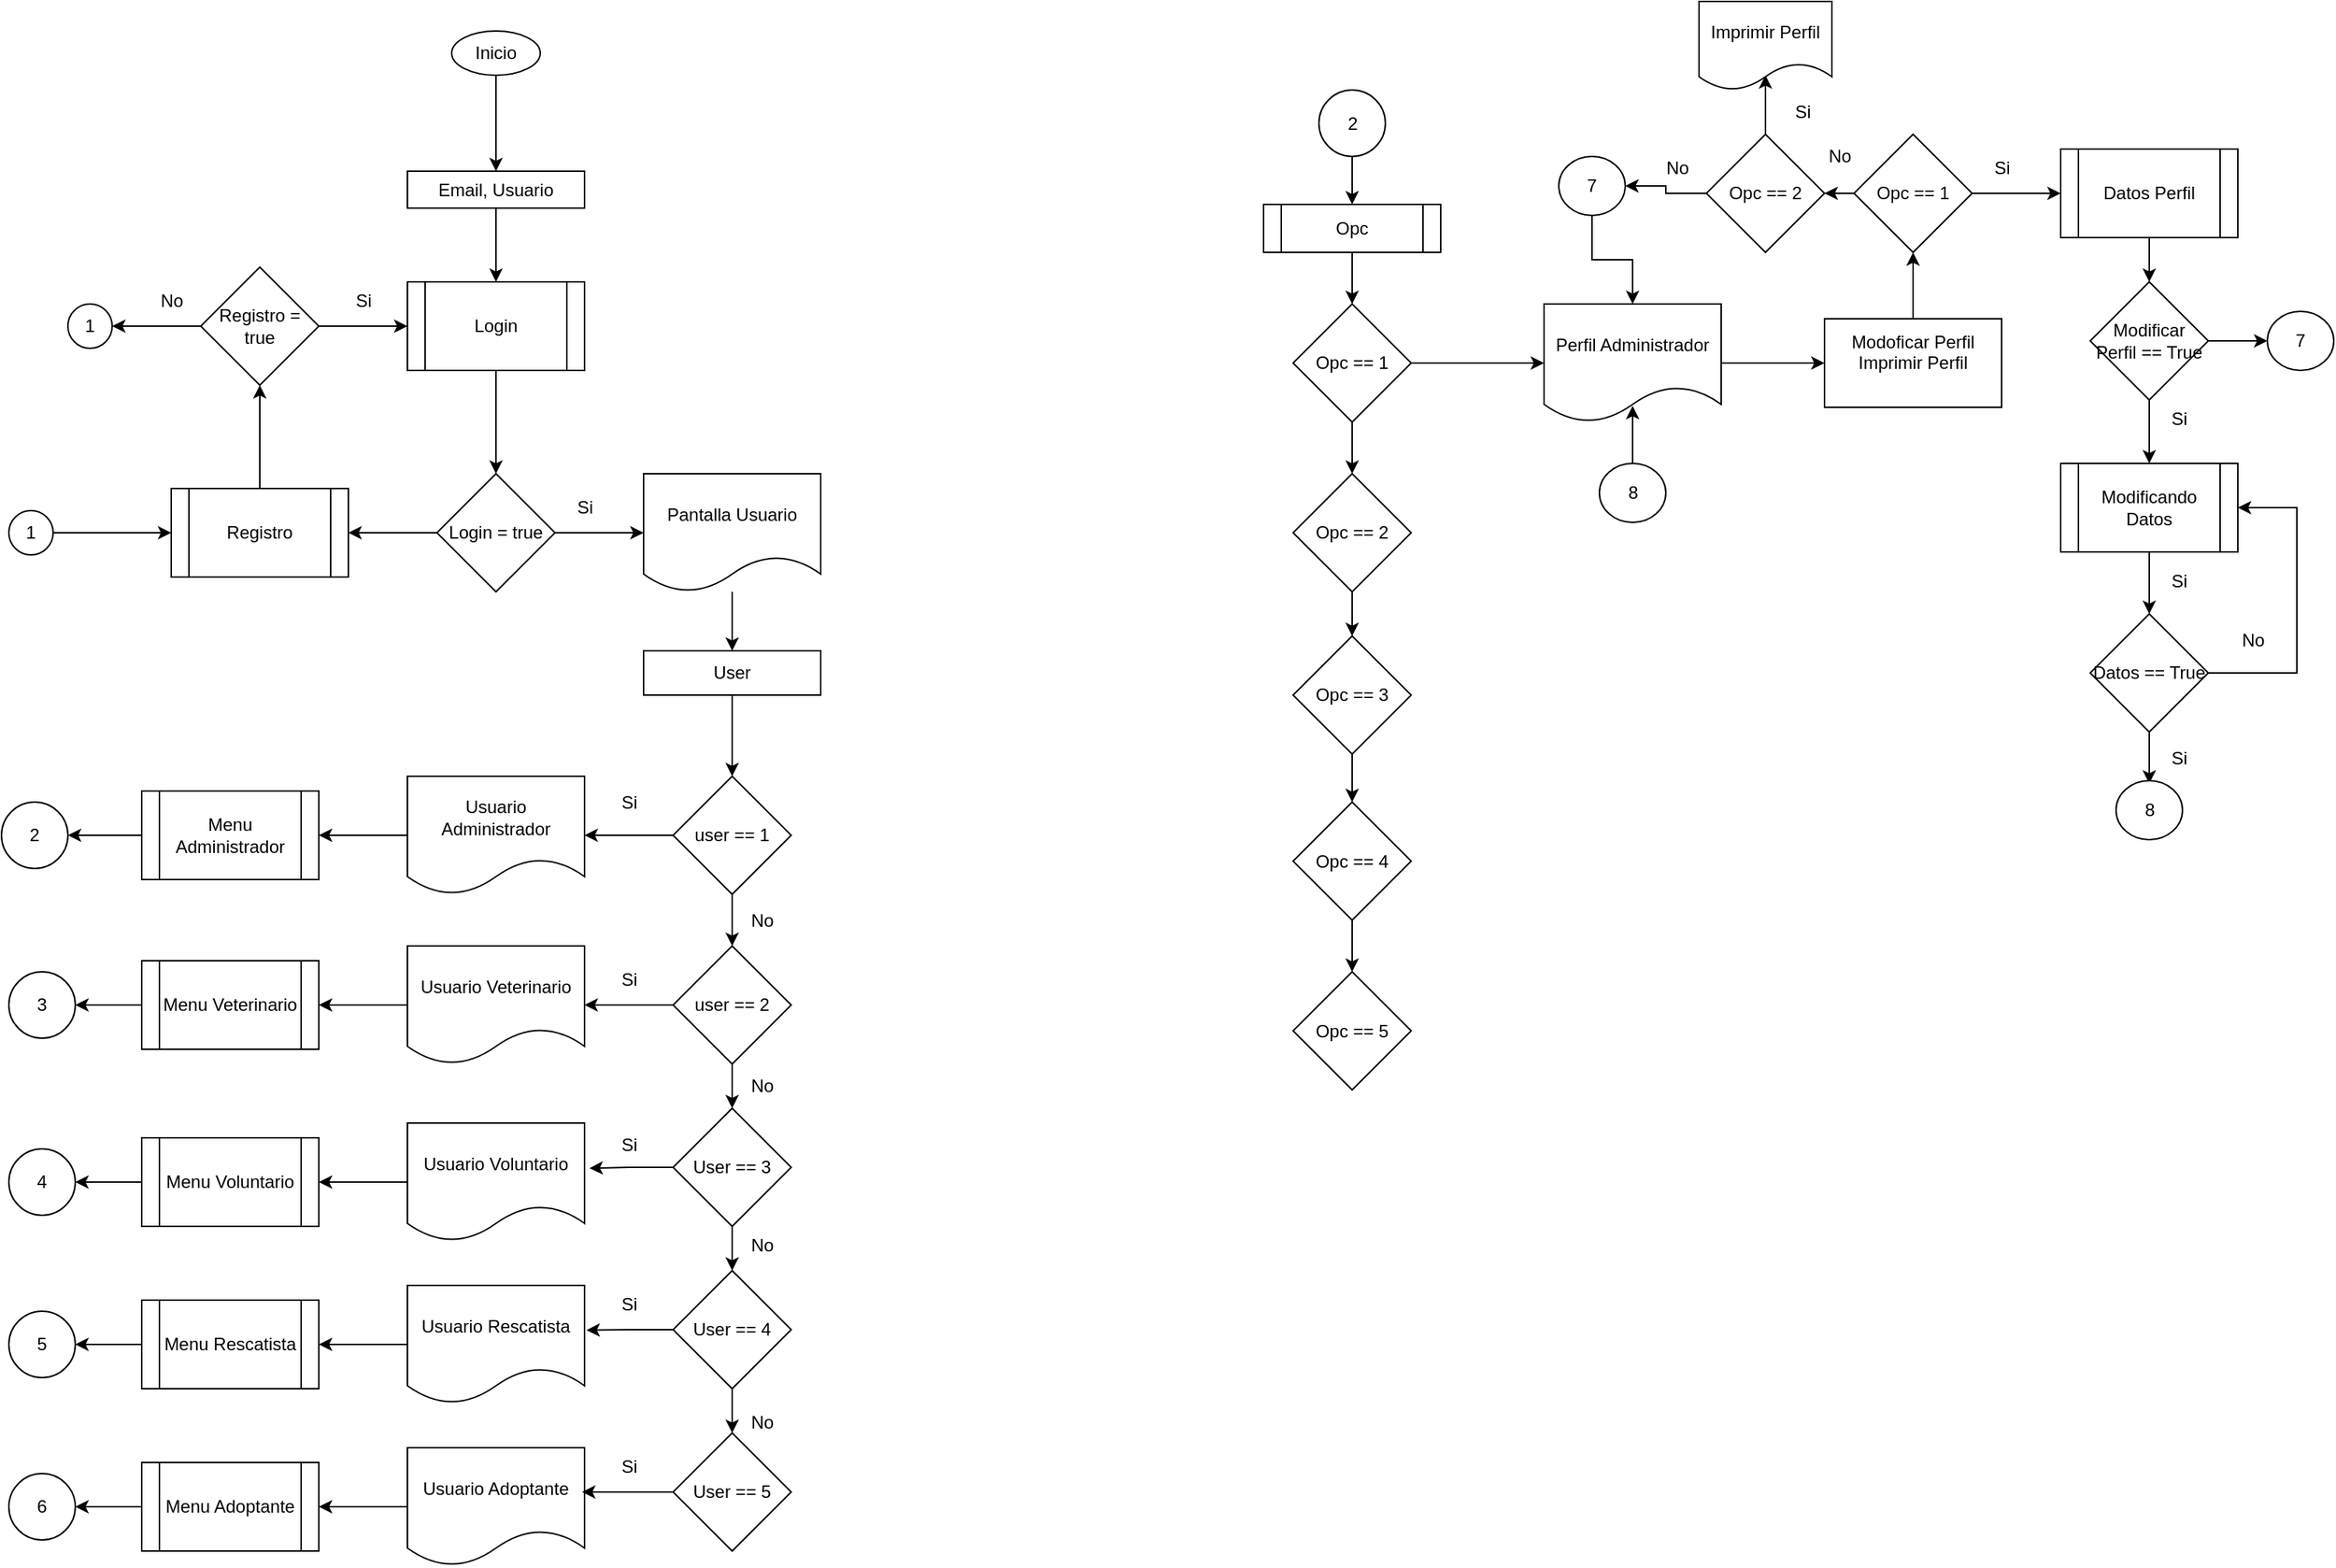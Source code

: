 <mxfile version="24.8.6" pages="2">
  <diagram id="2nBGQawmMXjJ6F1fiuIw" name="Diagrama_Flujo_AdminPets_General">
    <mxGraphModel dx="794" dy="432" grid="1" gridSize="10" guides="1" tooltips="1" connect="1" arrows="1" fold="1" page="1" pageScale="1" pageWidth="827" pageHeight="1169" math="0" shadow="0">
      <root>
        <mxCell id="0" />
        <mxCell id="1" parent="0" />
        <mxCell id="T67XzUMtasSWOSdstBTj-4" value="" style="edgeStyle=orthogonalEdgeStyle;rounded=0;orthogonalLoop=1;jettySize=auto;html=1;" edge="1" parent="1" source="T67XzUMtasSWOSdstBTj-1" target="T67XzUMtasSWOSdstBTj-3">
          <mxGeometry relative="1" as="geometry" />
        </mxCell>
        <mxCell id="T67XzUMtasSWOSdstBTj-1" value="Inicio" style="ellipse;whiteSpace=wrap;html=1;" vertex="1" parent="1">
          <mxGeometry x="370" y="40" width="60" height="30" as="geometry" />
        </mxCell>
        <mxCell id="T67XzUMtasSWOSdstBTj-8" value="" style="edgeStyle=orthogonalEdgeStyle;rounded=0;orthogonalLoop=1;jettySize=auto;html=1;" edge="1" parent="1" source="T67XzUMtasSWOSdstBTj-3" target="T67XzUMtasSWOSdstBTj-7">
          <mxGeometry relative="1" as="geometry" />
        </mxCell>
        <mxCell id="T67XzUMtasSWOSdstBTj-3" value="Email, Usuario" style="whiteSpace=wrap;html=1;" vertex="1" parent="1">
          <mxGeometry x="340" y="135" width="120" height="25" as="geometry" />
        </mxCell>
        <mxCell id="T67XzUMtasSWOSdstBTj-10" value="" style="edgeStyle=orthogonalEdgeStyle;rounded=0;orthogonalLoop=1;jettySize=auto;html=1;" edge="1" parent="1" source="T67XzUMtasSWOSdstBTj-7" target="T67XzUMtasSWOSdstBTj-9">
          <mxGeometry relative="1" as="geometry" />
        </mxCell>
        <mxCell id="T67XzUMtasSWOSdstBTj-7" value="Login" style="shape=process;whiteSpace=wrap;html=1;backgroundOutline=1;" vertex="1" parent="1">
          <mxGeometry x="340" y="210" width="120" height="60" as="geometry" />
        </mxCell>
        <mxCell id="T67XzUMtasSWOSdstBTj-12" value="" style="edgeStyle=orthogonalEdgeStyle;rounded=0;orthogonalLoop=1;jettySize=auto;html=1;" edge="1" parent="1" source="T67XzUMtasSWOSdstBTj-9" target="T67XzUMtasSWOSdstBTj-11">
          <mxGeometry relative="1" as="geometry" />
        </mxCell>
        <mxCell id="T67XzUMtasSWOSdstBTj-16" value="" style="edgeStyle=orthogonalEdgeStyle;rounded=0;orthogonalLoop=1;jettySize=auto;html=1;" edge="1" parent="1" source="T67XzUMtasSWOSdstBTj-9" target="T67XzUMtasSWOSdstBTj-15">
          <mxGeometry relative="1" as="geometry" />
        </mxCell>
        <mxCell id="T67XzUMtasSWOSdstBTj-9" value="Login = true" style="rhombus;whiteSpace=wrap;html=1;" vertex="1" parent="1">
          <mxGeometry x="360" y="340" width="80" height="80" as="geometry" />
        </mxCell>
        <mxCell id="T67XzUMtasSWOSdstBTj-26" value="" style="edgeStyle=orthogonalEdgeStyle;rounded=0;orthogonalLoop=1;jettySize=auto;html=1;" edge="1" parent="1" source="T67XzUMtasSWOSdstBTj-11" target="T67XzUMtasSWOSdstBTj-25">
          <mxGeometry relative="1" as="geometry" />
        </mxCell>
        <mxCell id="T67XzUMtasSWOSdstBTj-11" value="Pantalla Usuario" style="shape=document;whiteSpace=wrap;html=1;boundedLbl=1;" vertex="1" parent="1">
          <mxGeometry x="500" y="340" width="120" height="80" as="geometry" />
        </mxCell>
        <mxCell id="T67XzUMtasSWOSdstBTj-13" value="Si" style="text;html=1;align=center;verticalAlign=middle;resizable=0;points=[];autosize=1;strokeColor=none;fillColor=none;" vertex="1" parent="1">
          <mxGeometry x="445" y="348" width="30" height="30" as="geometry" />
        </mxCell>
        <mxCell id="T67XzUMtasSWOSdstBTj-18" value="" style="edgeStyle=orthogonalEdgeStyle;rounded=0;orthogonalLoop=1;jettySize=auto;html=1;" edge="1" parent="1" source="T67XzUMtasSWOSdstBTj-15" target="T67XzUMtasSWOSdstBTj-17">
          <mxGeometry relative="1" as="geometry" />
        </mxCell>
        <mxCell id="T67XzUMtasSWOSdstBTj-15" value="Registro" style="shape=process;whiteSpace=wrap;html=1;backgroundOutline=1;" vertex="1" parent="1">
          <mxGeometry x="180" y="350" width="120" height="60" as="geometry" />
        </mxCell>
        <mxCell id="T67XzUMtasSWOSdstBTj-19" style="edgeStyle=orthogonalEdgeStyle;rounded=0;orthogonalLoop=1;jettySize=auto;html=1;entryX=0;entryY=0.5;entryDx=0;entryDy=0;" edge="1" parent="1" source="T67XzUMtasSWOSdstBTj-17" target="T67XzUMtasSWOSdstBTj-7">
          <mxGeometry relative="1" as="geometry" />
        </mxCell>
        <mxCell id="T67XzUMtasSWOSdstBTj-21" style="edgeStyle=orthogonalEdgeStyle;rounded=0;orthogonalLoop=1;jettySize=auto;html=1;" edge="1" parent="1" source="T67XzUMtasSWOSdstBTj-17">
          <mxGeometry relative="1" as="geometry">
            <mxPoint x="140" y="240" as="targetPoint" />
          </mxGeometry>
        </mxCell>
        <mxCell id="T67XzUMtasSWOSdstBTj-17" value="Registro = true" style="rhombus;whiteSpace=wrap;html=1;" vertex="1" parent="1">
          <mxGeometry x="200" y="200" width="80" height="80" as="geometry" />
        </mxCell>
        <mxCell id="T67XzUMtasSWOSdstBTj-20" value="Si" style="text;html=1;align=center;verticalAlign=middle;resizable=0;points=[];autosize=1;strokeColor=none;fillColor=none;" vertex="1" parent="1">
          <mxGeometry x="295" y="208" width="30" height="30" as="geometry" />
        </mxCell>
        <mxCell id="T67XzUMtasSWOSdstBTj-22" value="1" style="ellipse;whiteSpace=wrap;html=1;aspect=fixed;" vertex="1" parent="1">
          <mxGeometry x="110" y="225" width="30" height="30" as="geometry" />
        </mxCell>
        <mxCell id="T67XzUMtasSWOSdstBTj-24" style="edgeStyle=orthogonalEdgeStyle;rounded=0;orthogonalLoop=1;jettySize=auto;html=1;entryX=0;entryY=0.5;entryDx=0;entryDy=0;" edge="1" parent="1" source="T67XzUMtasSWOSdstBTj-23" target="T67XzUMtasSWOSdstBTj-15">
          <mxGeometry relative="1" as="geometry" />
        </mxCell>
        <mxCell id="T67XzUMtasSWOSdstBTj-23" value="1" style="ellipse;whiteSpace=wrap;html=1;aspect=fixed;" vertex="1" parent="1">
          <mxGeometry x="70" y="365" width="30" height="30" as="geometry" />
        </mxCell>
        <mxCell id="T67XzUMtasSWOSdstBTj-28" value="" style="edgeStyle=orthogonalEdgeStyle;rounded=0;orthogonalLoop=1;jettySize=auto;html=1;" edge="1" parent="1" source="T67XzUMtasSWOSdstBTj-25" target="T67XzUMtasSWOSdstBTj-27">
          <mxGeometry relative="1" as="geometry" />
        </mxCell>
        <mxCell id="T67XzUMtasSWOSdstBTj-25" value="User" style="whiteSpace=wrap;html=1;" vertex="1" parent="1">
          <mxGeometry x="500" y="460" width="120" height="30" as="geometry" />
        </mxCell>
        <mxCell id="T67XzUMtasSWOSdstBTj-30" value="" style="edgeStyle=orthogonalEdgeStyle;rounded=0;orthogonalLoop=1;jettySize=auto;html=1;" edge="1" parent="1" source="T67XzUMtasSWOSdstBTj-27" target="T67XzUMtasSWOSdstBTj-29">
          <mxGeometry relative="1" as="geometry" />
        </mxCell>
        <mxCell id="-AzcmyxC4q3Ii_VXM3K7-7" style="edgeStyle=orthogonalEdgeStyle;rounded=0;orthogonalLoop=1;jettySize=auto;html=1;entryX=1;entryY=0.5;entryDx=0;entryDy=0;" edge="1" parent="1" source="T67XzUMtasSWOSdstBTj-27" target="-AzcmyxC4q3Ii_VXM3K7-5">
          <mxGeometry relative="1" as="geometry" />
        </mxCell>
        <mxCell id="T67XzUMtasSWOSdstBTj-27" value="user == 1" style="rhombus;whiteSpace=wrap;html=1;" vertex="1" parent="1">
          <mxGeometry x="520" y="545" width="80" height="80" as="geometry" />
        </mxCell>
        <mxCell id="T67XzUMtasSWOSdstBTj-32" value="" style="edgeStyle=orthogonalEdgeStyle;rounded=0;orthogonalLoop=1;jettySize=auto;html=1;" edge="1" parent="1" source="T67XzUMtasSWOSdstBTj-29" target="T67XzUMtasSWOSdstBTj-31">
          <mxGeometry relative="1" as="geometry" />
        </mxCell>
        <mxCell id="-2F_RLexDrQDR6lkoxeQ-2" style="edgeStyle=orthogonalEdgeStyle;rounded=0;orthogonalLoop=1;jettySize=auto;html=1;entryX=1;entryY=0.5;entryDx=0;entryDy=0;" edge="1" parent="1" source="T67XzUMtasSWOSdstBTj-29" target="-2F_RLexDrQDR6lkoxeQ-1">
          <mxGeometry relative="1" as="geometry" />
        </mxCell>
        <mxCell id="T67XzUMtasSWOSdstBTj-29" value="user == 2" style="rhombus;whiteSpace=wrap;html=1;" vertex="1" parent="1">
          <mxGeometry x="520" y="660" width="80" height="80" as="geometry" />
        </mxCell>
        <mxCell id="-AzcmyxC4q3Ii_VXM3K7-2" value="" style="edgeStyle=orthogonalEdgeStyle;rounded=0;orthogonalLoop=1;jettySize=auto;html=1;" edge="1" parent="1" source="T67XzUMtasSWOSdstBTj-31" target="-AzcmyxC4q3Ii_VXM3K7-1">
          <mxGeometry relative="1" as="geometry" />
        </mxCell>
        <mxCell id="T67XzUMtasSWOSdstBTj-31" value="User == 3" style="rhombus;whiteSpace=wrap;html=1;" vertex="1" parent="1">
          <mxGeometry x="520" y="770" width="80" height="80" as="geometry" />
        </mxCell>
        <mxCell id="-AzcmyxC4q3Ii_VXM3K7-4" value="" style="edgeStyle=orthogonalEdgeStyle;rounded=0;orthogonalLoop=1;jettySize=auto;html=1;" edge="1" parent="1" source="-AzcmyxC4q3Ii_VXM3K7-1" target="-AzcmyxC4q3Ii_VXM3K7-3">
          <mxGeometry relative="1" as="geometry" />
        </mxCell>
        <mxCell id="-AzcmyxC4q3Ii_VXM3K7-1" value="User == 4" style="rhombus;whiteSpace=wrap;html=1;" vertex="1" parent="1">
          <mxGeometry x="520" y="880" width="80" height="80" as="geometry" />
        </mxCell>
        <mxCell id="-AzcmyxC4q3Ii_VXM3K7-3" value="User == 5" style="rhombus;whiteSpace=wrap;html=1;" vertex="1" parent="1">
          <mxGeometry x="520" y="990" width="80" height="80" as="geometry" />
        </mxCell>
        <mxCell id="-2F_RLexDrQDR6lkoxeQ-19" style="edgeStyle=orthogonalEdgeStyle;rounded=0;orthogonalLoop=1;jettySize=auto;html=1;" edge="1" parent="1" source="-AzcmyxC4q3Ii_VXM3K7-5" target="-2F_RLexDrQDR6lkoxeQ-20">
          <mxGeometry relative="1" as="geometry">
            <mxPoint x="260" y="585" as="targetPoint" />
          </mxGeometry>
        </mxCell>
        <mxCell id="-AzcmyxC4q3Ii_VXM3K7-5" value="Usuario Administrador" style="shape=document;whiteSpace=wrap;html=1;boundedLbl=1;" vertex="1" parent="1">
          <mxGeometry x="340" y="545" width="120" height="80" as="geometry" />
        </mxCell>
        <mxCell id="-2F_RLexDrQDR6lkoxeQ-21" style="edgeStyle=orthogonalEdgeStyle;rounded=0;orthogonalLoop=1;jettySize=auto;html=1;" edge="1" parent="1" source="-2F_RLexDrQDR6lkoxeQ-1" target="-2F_RLexDrQDR6lkoxeQ-22">
          <mxGeometry relative="1" as="geometry">
            <mxPoint x="280" y="700" as="targetPoint" />
          </mxGeometry>
        </mxCell>
        <mxCell id="-2F_RLexDrQDR6lkoxeQ-1" value="Usuario Veterinario" style="shape=document;whiteSpace=wrap;html=1;boundedLbl=1;" vertex="1" parent="1">
          <mxGeometry x="340" y="660" width="120" height="80" as="geometry" />
        </mxCell>
        <mxCell id="-2F_RLexDrQDR6lkoxeQ-23" style="edgeStyle=orthogonalEdgeStyle;rounded=0;orthogonalLoop=1;jettySize=auto;html=1;" edge="1" parent="1" source="-2F_RLexDrQDR6lkoxeQ-3" target="-2F_RLexDrQDR6lkoxeQ-24">
          <mxGeometry relative="1" as="geometry">
            <mxPoint x="280" y="820" as="targetPoint" />
          </mxGeometry>
        </mxCell>
        <mxCell id="-2F_RLexDrQDR6lkoxeQ-3" value="Usuario Voluntario" style="shape=document;whiteSpace=wrap;html=1;boundedLbl=1;" vertex="1" parent="1">
          <mxGeometry x="340" y="780" width="120" height="80" as="geometry" />
        </mxCell>
        <mxCell id="-2F_RLexDrQDR6lkoxeQ-5" style="edgeStyle=orthogonalEdgeStyle;rounded=0;orthogonalLoop=1;jettySize=auto;html=1;entryX=1.028;entryY=0.383;entryDx=0;entryDy=0;entryPerimeter=0;" edge="1" parent="1" source="T67XzUMtasSWOSdstBTj-31" target="-2F_RLexDrQDR6lkoxeQ-3">
          <mxGeometry relative="1" as="geometry" />
        </mxCell>
        <mxCell id="-2F_RLexDrQDR6lkoxeQ-25" style="edgeStyle=orthogonalEdgeStyle;rounded=0;orthogonalLoop=1;jettySize=auto;html=1;" edge="1" parent="1" source="-2F_RLexDrQDR6lkoxeQ-6" target="-2F_RLexDrQDR6lkoxeQ-26">
          <mxGeometry relative="1" as="geometry">
            <mxPoint x="280" y="930" as="targetPoint" />
          </mxGeometry>
        </mxCell>
        <mxCell id="-2F_RLexDrQDR6lkoxeQ-6" value="Usuario Rescatista" style="shape=document;whiteSpace=wrap;html=1;boundedLbl=1;" vertex="1" parent="1">
          <mxGeometry x="340" y="890" width="120" height="80" as="geometry" />
        </mxCell>
        <mxCell id="-2F_RLexDrQDR6lkoxeQ-7" style="edgeStyle=orthogonalEdgeStyle;rounded=0;orthogonalLoop=1;jettySize=auto;html=1;exitX=0;exitY=0.5;exitDx=0;exitDy=0;entryX=1.011;entryY=0.379;entryDx=0;entryDy=0;entryPerimeter=0;" edge="1" parent="1" source="-AzcmyxC4q3Ii_VXM3K7-1" target="-2F_RLexDrQDR6lkoxeQ-6">
          <mxGeometry relative="1" as="geometry" />
        </mxCell>
        <mxCell id="-2F_RLexDrQDR6lkoxeQ-28" style="edgeStyle=orthogonalEdgeStyle;rounded=0;orthogonalLoop=1;jettySize=auto;html=1;" edge="1" parent="1" source="-2F_RLexDrQDR6lkoxeQ-8" target="-2F_RLexDrQDR6lkoxeQ-27">
          <mxGeometry relative="1" as="geometry" />
        </mxCell>
        <mxCell id="-2F_RLexDrQDR6lkoxeQ-8" value="Usuario Adoptante" style="shape=document;whiteSpace=wrap;html=1;boundedLbl=1;" vertex="1" parent="1">
          <mxGeometry x="340" y="1000" width="120" height="80" as="geometry" />
        </mxCell>
        <mxCell id="-2F_RLexDrQDR6lkoxeQ-9" style="edgeStyle=orthogonalEdgeStyle;rounded=0;orthogonalLoop=1;jettySize=auto;html=1;entryX=0.986;entryY=0.375;entryDx=0;entryDy=0;entryPerimeter=0;" edge="1" parent="1" source="-AzcmyxC4q3Ii_VXM3K7-3" target="-2F_RLexDrQDR6lkoxeQ-8">
          <mxGeometry relative="1" as="geometry" />
        </mxCell>
        <mxCell id="-2F_RLexDrQDR6lkoxeQ-10" value="Si" style="text;html=1;align=center;verticalAlign=middle;resizable=0;points=[];autosize=1;strokeColor=none;fillColor=none;" vertex="1" parent="1">
          <mxGeometry x="475" y="548" width="30" height="30" as="geometry" />
        </mxCell>
        <mxCell id="-2F_RLexDrQDR6lkoxeQ-11" value="Si" style="text;html=1;align=center;verticalAlign=middle;resizable=0;points=[];autosize=1;strokeColor=none;fillColor=none;" vertex="1" parent="1">
          <mxGeometry x="475" y="668" width="30" height="30" as="geometry" />
        </mxCell>
        <mxCell id="-2F_RLexDrQDR6lkoxeQ-12" value="Si" style="text;html=1;align=center;verticalAlign=middle;resizable=0;points=[];autosize=1;strokeColor=none;fillColor=none;" vertex="1" parent="1">
          <mxGeometry x="475" y="780" width="30" height="30" as="geometry" />
        </mxCell>
        <mxCell id="-2F_RLexDrQDR6lkoxeQ-13" value="Si" style="text;html=1;align=center;verticalAlign=middle;resizable=0;points=[];autosize=1;strokeColor=none;fillColor=none;" vertex="1" parent="1">
          <mxGeometry x="475" y="888" width="30" height="30" as="geometry" />
        </mxCell>
        <mxCell id="-2F_RLexDrQDR6lkoxeQ-14" value="Si" style="text;html=1;align=center;verticalAlign=middle;resizable=0;points=[];autosize=1;strokeColor=none;fillColor=none;" vertex="1" parent="1">
          <mxGeometry x="475" y="998" width="30" height="30" as="geometry" />
        </mxCell>
        <mxCell id="-2F_RLexDrQDR6lkoxeQ-15" value="No" style="text;html=1;align=center;verticalAlign=middle;resizable=0;points=[];autosize=1;strokeColor=none;fillColor=none;" vertex="1" parent="1">
          <mxGeometry x="560" y="628" width="40" height="30" as="geometry" />
        </mxCell>
        <mxCell id="-2F_RLexDrQDR6lkoxeQ-16" value="No" style="text;html=1;align=center;verticalAlign=middle;resizable=0;points=[];autosize=1;strokeColor=none;fillColor=none;" vertex="1" parent="1">
          <mxGeometry x="560" y="740" width="40" height="30" as="geometry" />
        </mxCell>
        <mxCell id="-2F_RLexDrQDR6lkoxeQ-17" value="No" style="text;html=1;align=center;verticalAlign=middle;resizable=0;points=[];autosize=1;strokeColor=none;fillColor=none;" vertex="1" parent="1">
          <mxGeometry x="560" y="848" width="40" height="30" as="geometry" />
        </mxCell>
        <mxCell id="-2F_RLexDrQDR6lkoxeQ-18" value="No" style="text;html=1;align=center;verticalAlign=middle;resizable=0;points=[];autosize=1;strokeColor=none;fillColor=none;" vertex="1" parent="1">
          <mxGeometry x="560" y="968" width="40" height="30" as="geometry" />
        </mxCell>
        <mxCell id="-2F_RLexDrQDR6lkoxeQ-30" value="" style="edgeStyle=orthogonalEdgeStyle;rounded=0;orthogonalLoop=1;jettySize=auto;html=1;" edge="1" parent="1" source="-2F_RLexDrQDR6lkoxeQ-20" target="-2F_RLexDrQDR6lkoxeQ-29">
          <mxGeometry relative="1" as="geometry" />
        </mxCell>
        <mxCell id="-2F_RLexDrQDR6lkoxeQ-20" value="Menu Administrador" style="shape=process;whiteSpace=wrap;html=1;backgroundOutline=1;" vertex="1" parent="1">
          <mxGeometry x="160" y="555" width="120" height="60" as="geometry" />
        </mxCell>
        <mxCell id="-2F_RLexDrQDR6lkoxeQ-38" style="edgeStyle=orthogonalEdgeStyle;rounded=0;orthogonalLoop=1;jettySize=auto;html=1;entryX=1;entryY=0.5;entryDx=0;entryDy=0;" edge="1" parent="1" source="-2F_RLexDrQDR6lkoxeQ-22" target="-2F_RLexDrQDR6lkoxeQ-31">
          <mxGeometry relative="1" as="geometry" />
        </mxCell>
        <mxCell id="-2F_RLexDrQDR6lkoxeQ-22" value="Menu Veterinario" style="shape=process;whiteSpace=wrap;html=1;backgroundOutline=1;" vertex="1" parent="1">
          <mxGeometry x="160" y="670" width="120" height="60" as="geometry" />
        </mxCell>
        <mxCell id="-2F_RLexDrQDR6lkoxeQ-37" style="edgeStyle=orthogonalEdgeStyle;rounded=0;orthogonalLoop=1;jettySize=auto;html=1;entryX=1;entryY=0.5;entryDx=0;entryDy=0;" edge="1" parent="1" source="-2F_RLexDrQDR6lkoxeQ-24" target="-2F_RLexDrQDR6lkoxeQ-32">
          <mxGeometry relative="1" as="geometry" />
        </mxCell>
        <mxCell id="-2F_RLexDrQDR6lkoxeQ-24" value="Menu Voluntario" style="shape=process;whiteSpace=wrap;html=1;backgroundOutline=1;" vertex="1" parent="1">
          <mxGeometry x="160" y="790" width="120" height="60" as="geometry" />
        </mxCell>
        <mxCell id="-2F_RLexDrQDR6lkoxeQ-36" style="edgeStyle=orthogonalEdgeStyle;rounded=0;orthogonalLoop=1;jettySize=auto;html=1;entryX=1;entryY=0.5;entryDx=0;entryDy=0;" edge="1" parent="1" source="-2F_RLexDrQDR6lkoxeQ-26" target="-2F_RLexDrQDR6lkoxeQ-33">
          <mxGeometry relative="1" as="geometry" />
        </mxCell>
        <mxCell id="-2F_RLexDrQDR6lkoxeQ-26" value="Menu Rescatista" style="shape=process;whiteSpace=wrap;html=1;backgroundOutline=1;" vertex="1" parent="1">
          <mxGeometry x="160" y="900" width="120" height="60" as="geometry" />
        </mxCell>
        <mxCell id="-2F_RLexDrQDR6lkoxeQ-35" style="edgeStyle=orthogonalEdgeStyle;rounded=0;orthogonalLoop=1;jettySize=auto;html=1;entryX=1;entryY=0.5;entryDx=0;entryDy=0;" edge="1" parent="1" source="-2F_RLexDrQDR6lkoxeQ-27" target="-2F_RLexDrQDR6lkoxeQ-34">
          <mxGeometry relative="1" as="geometry" />
        </mxCell>
        <mxCell id="-2F_RLexDrQDR6lkoxeQ-27" value="Menu Adoptante" style="shape=process;whiteSpace=wrap;html=1;backgroundOutline=1;" vertex="1" parent="1">
          <mxGeometry x="160" y="1010" width="120" height="60" as="geometry" />
        </mxCell>
        <mxCell id="-2F_RLexDrQDR6lkoxeQ-29" value="2" style="ellipse;whiteSpace=wrap;html=1;" vertex="1" parent="1">
          <mxGeometry x="65" y="562.5" width="45" height="45" as="geometry" />
        </mxCell>
        <mxCell id="-2F_RLexDrQDR6lkoxeQ-31" value="3" style="ellipse;whiteSpace=wrap;html=1;" vertex="1" parent="1">
          <mxGeometry x="70" y="677.5" width="45" height="45" as="geometry" />
        </mxCell>
        <mxCell id="-2F_RLexDrQDR6lkoxeQ-32" value="4" style="ellipse;whiteSpace=wrap;html=1;" vertex="1" parent="1">
          <mxGeometry x="70" y="797.5" width="45" height="45" as="geometry" />
        </mxCell>
        <mxCell id="-2F_RLexDrQDR6lkoxeQ-33" value="5" style="ellipse;whiteSpace=wrap;html=1;" vertex="1" parent="1">
          <mxGeometry x="70" y="907.5" width="45" height="45" as="geometry" />
        </mxCell>
        <mxCell id="-2F_RLexDrQDR6lkoxeQ-34" value="6" style="ellipse;whiteSpace=wrap;html=1;" vertex="1" parent="1">
          <mxGeometry x="70" y="1017.5" width="45" height="45" as="geometry" />
        </mxCell>
        <mxCell id="-2F_RLexDrQDR6lkoxeQ-39" value="No" style="text;html=1;align=center;verticalAlign=middle;resizable=0;points=[];autosize=1;strokeColor=none;fillColor=none;" vertex="1" parent="1">
          <mxGeometry x="160" y="208" width="40" height="30" as="geometry" />
        </mxCell>
        <mxCell id="-2F_RLexDrQDR6lkoxeQ-42" value="" style="edgeStyle=orthogonalEdgeStyle;rounded=0;orthogonalLoop=1;jettySize=auto;html=1;" edge="1" parent="1" source="-2F_RLexDrQDR6lkoxeQ-40" target="-2F_RLexDrQDR6lkoxeQ-41">
          <mxGeometry relative="1" as="geometry" />
        </mxCell>
        <mxCell id="-2F_RLexDrQDR6lkoxeQ-40" value="2" style="ellipse;whiteSpace=wrap;html=1;" vertex="1" parent="1">
          <mxGeometry x="957.5" y="80" width="45" height="45" as="geometry" />
        </mxCell>
        <mxCell id="-2F_RLexDrQDR6lkoxeQ-44" value="" style="edgeStyle=orthogonalEdgeStyle;rounded=0;orthogonalLoop=1;jettySize=auto;html=1;" edge="1" parent="1" source="-2F_RLexDrQDR6lkoxeQ-41" target="-2F_RLexDrQDR6lkoxeQ-43">
          <mxGeometry relative="1" as="geometry" />
        </mxCell>
        <mxCell id="-2F_RLexDrQDR6lkoxeQ-41" value="Opc" style="shape=process;whiteSpace=wrap;html=1;backgroundOutline=1;" vertex="1" parent="1">
          <mxGeometry x="920" y="157.5" width="120" height="32.5" as="geometry" />
        </mxCell>
        <mxCell id="-2F_RLexDrQDR6lkoxeQ-48" style="edgeStyle=orthogonalEdgeStyle;rounded=0;orthogonalLoop=1;jettySize=auto;html=1;entryX=0.5;entryY=0;entryDx=0;entryDy=0;" edge="1" parent="1" source="-2F_RLexDrQDR6lkoxeQ-43" target="-2F_RLexDrQDR6lkoxeQ-45">
          <mxGeometry relative="1" as="geometry" />
        </mxCell>
        <mxCell id="-2F_RLexDrQDR6lkoxeQ-57" style="edgeStyle=orthogonalEdgeStyle;rounded=0;orthogonalLoop=1;jettySize=auto;html=1;exitX=1;exitY=0.5;exitDx=0;exitDy=0;entryX=0;entryY=0.5;entryDx=0;entryDy=0;" edge="1" parent="1" source="-2F_RLexDrQDR6lkoxeQ-43" target="-2F_RLexDrQDR6lkoxeQ-55">
          <mxGeometry relative="1" as="geometry" />
        </mxCell>
        <mxCell id="-2F_RLexDrQDR6lkoxeQ-43" value="Opc == 1" style="rhombus;whiteSpace=wrap;html=1;" vertex="1" parent="1">
          <mxGeometry x="940" y="225" width="80" height="80" as="geometry" />
        </mxCell>
        <mxCell id="-2F_RLexDrQDR6lkoxeQ-49" style="edgeStyle=orthogonalEdgeStyle;rounded=0;orthogonalLoop=1;jettySize=auto;html=1;entryX=0.5;entryY=0;entryDx=0;entryDy=0;" edge="1" parent="1" source="-2F_RLexDrQDR6lkoxeQ-45" target="-2F_RLexDrQDR6lkoxeQ-46">
          <mxGeometry relative="1" as="geometry" />
        </mxCell>
        <mxCell id="-2F_RLexDrQDR6lkoxeQ-45" value="Opc == 2" style="rhombus;whiteSpace=wrap;html=1;" vertex="1" parent="1">
          <mxGeometry x="940" y="340" width="80" height="80" as="geometry" />
        </mxCell>
        <mxCell id="-2F_RLexDrQDR6lkoxeQ-50" style="edgeStyle=orthogonalEdgeStyle;rounded=0;orthogonalLoop=1;jettySize=auto;html=1;entryX=0.5;entryY=0;entryDx=0;entryDy=0;" edge="1" parent="1" source="-2F_RLexDrQDR6lkoxeQ-46" target="-2F_RLexDrQDR6lkoxeQ-47">
          <mxGeometry relative="1" as="geometry" />
        </mxCell>
        <mxCell id="-2F_RLexDrQDR6lkoxeQ-46" value="Opc == 3" style="rhombus;whiteSpace=wrap;html=1;" vertex="1" parent="1">
          <mxGeometry x="940" y="450" width="80" height="80" as="geometry" />
        </mxCell>
        <mxCell id="-2F_RLexDrQDR6lkoxeQ-52" style="edgeStyle=orthogonalEdgeStyle;rounded=0;orthogonalLoop=1;jettySize=auto;html=1;entryX=0.5;entryY=0;entryDx=0;entryDy=0;" edge="1" parent="1" source="-2F_RLexDrQDR6lkoxeQ-47" target="-2F_RLexDrQDR6lkoxeQ-51">
          <mxGeometry relative="1" as="geometry" />
        </mxCell>
        <mxCell id="-2F_RLexDrQDR6lkoxeQ-47" value="Opc == 4" style="rhombus;whiteSpace=wrap;html=1;" vertex="1" parent="1">
          <mxGeometry x="940" y="562.5" width="80" height="80" as="geometry" />
        </mxCell>
        <mxCell id="-2F_RLexDrQDR6lkoxeQ-51" value="Opc == 5" style="rhombus;whiteSpace=wrap;html=1;" vertex="1" parent="1">
          <mxGeometry x="940" y="677.5" width="80" height="80" as="geometry" />
        </mxCell>
        <mxCell id="-2F_RLexDrQDR6lkoxeQ-73" value="" style="edgeStyle=orthogonalEdgeStyle;rounded=0;orthogonalLoop=1;jettySize=auto;html=1;" edge="1" parent="1" source="-2F_RLexDrQDR6lkoxeQ-55" target="-2F_RLexDrQDR6lkoxeQ-72">
          <mxGeometry relative="1" as="geometry" />
        </mxCell>
        <mxCell id="-2F_RLexDrQDR6lkoxeQ-55" value="Perfil Administrador" style="shape=document;whiteSpace=wrap;html=1;boundedLbl=1;" vertex="1" parent="1">
          <mxGeometry x="1110" y="225" width="120" height="80" as="geometry" />
        </mxCell>
        <mxCell id="-2F_RLexDrQDR6lkoxeQ-75" value="" style="edgeStyle=orthogonalEdgeStyle;rounded=0;orthogonalLoop=1;jettySize=auto;html=1;" edge="1" parent="1" source="-2F_RLexDrQDR6lkoxeQ-72" target="-2F_RLexDrQDR6lkoxeQ-74">
          <mxGeometry relative="1" as="geometry" />
        </mxCell>
        <mxCell id="-2F_RLexDrQDR6lkoxeQ-72" value="Modoficar Perfil&lt;div&gt;Imprimir Perfil&lt;br&gt;&lt;div&gt;&lt;br&gt;&lt;/div&gt;&lt;/div&gt;" style="whiteSpace=wrap;html=1;" vertex="1" parent="1">
          <mxGeometry x="1300" y="235" width="120" height="60" as="geometry" />
        </mxCell>
        <mxCell id="-2F_RLexDrQDR6lkoxeQ-77" value="" style="edgeStyle=orthogonalEdgeStyle;rounded=0;orthogonalLoop=1;jettySize=auto;html=1;" edge="1" parent="1" source="-2F_RLexDrQDR6lkoxeQ-74" target="-2F_RLexDrQDR6lkoxeQ-76">
          <mxGeometry relative="1" as="geometry" />
        </mxCell>
        <mxCell id="-2F_RLexDrQDR6lkoxeQ-98" style="edgeStyle=orthogonalEdgeStyle;rounded=0;orthogonalLoop=1;jettySize=auto;html=1;exitX=0;exitY=0.5;exitDx=0;exitDy=0;entryX=1;entryY=0.5;entryDx=0;entryDy=0;" edge="1" parent="1" source="-2F_RLexDrQDR6lkoxeQ-74" target="-2F_RLexDrQDR6lkoxeQ-97">
          <mxGeometry relative="1" as="geometry" />
        </mxCell>
        <mxCell id="-2F_RLexDrQDR6lkoxeQ-74" value="Opc == 1" style="rhombus;whiteSpace=wrap;html=1;" vertex="1" parent="1">
          <mxGeometry x="1320" y="110" width="80" height="80" as="geometry" />
        </mxCell>
        <mxCell id="-2F_RLexDrQDR6lkoxeQ-79" value="" style="edgeStyle=orthogonalEdgeStyle;rounded=0;orthogonalLoop=1;jettySize=auto;html=1;" edge="1" parent="1" source="-2F_RLexDrQDR6lkoxeQ-76" target="-2F_RLexDrQDR6lkoxeQ-78">
          <mxGeometry relative="1" as="geometry" />
        </mxCell>
        <mxCell id="-2F_RLexDrQDR6lkoxeQ-76" value="Datos Perfil" style="shape=process;whiteSpace=wrap;html=1;backgroundOutline=1;" vertex="1" parent="1">
          <mxGeometry x="1460" y="120" width="120" height="60" as="geometry" />
        </mxCell>
        <mxCell id="-2F_RLexDrQDR6lkoxeQ-81" value="" style="edgeStyle=orthogonalEdgeStyle;rounded=0;orthogonalLoop=1;jettySize=auto;html=1;" edge="1" parent="1" source="-2F_RLexDrQDR6lkoxeQ-78" target="-2F_RLexDrQDR6lkoxeQ-80">
          <mxGeometry relative="1" as="geometry" />
        </mxCell>
        <mxCell id="-2F_RLexDrQDR6lkoxeQ-88" style="edgeStyle=orthogonalEdgeStyle;rounded=0;orthogonalLoop=1;jettySize=auto;html=1;entryX=0;entryY=0.5;entryDx=0;entryDy=0;" edge="1" parent="1" source="-2F_RLexDrQDR6lkoxeQ-78" target="-2F_RLexDrQDR6lkoxeQ-87">
          <mxGeometry relative="1" as="geometry" />
        </mxCell>
        <mxCell id="-2F_RLexDrQDR6lkoxeQ-78" value="Modificar Perfil == True" style="rhombus;whiteSpace=wrap;html=1;" vertex="1" parent="1">
          <mxGeometry x="1480" y="210" width="80" height="80" as="geometry" />
        </mxCell>
        <mxCell id="-2F_RLexDrQDR6lkoxeQ-83" value="" style="edgeStyle=orthogonalEdgeStyle;rounded=0;orthogonalLoop=1;jettySize=auto;html=1;" edge="1" parent="1" source="-2F_RLexDrQDR6lkoxeQ-80" target="-2F_RLexDrQDR6lkoxeQ-82">
          <mxGeometry relative="1" as="geometry" />
        </mxCell>
        <mxCell id="-2F_RLexDrQDR6lkoxeQ-80" value="Modificando Datos" style="shape=process;whiteSpace=wrap;html=1;backgroundOutline=1;" vertex="1" parent="1">
          <mxGeometry x="1460" y="333" width="120" height="60" as="geometry" />
        </mxCell>
        <mxCell id="-2F_RLexDrQDR6lkoxeQ-106" style="edgeStyle=orthogonalEdgeStyle;rounded=0;orthogonalLoop=1;jettySize=auto;html=1;" edge="1" parent="1" source="-2F_RLexDrQDR6lkoxeQ-82">
          <mxGeometry relative="1" as="geometry">
            <mxPoint x="1520" y="550" as="targetPoint" />
          </mxGeometry>
        </mxCell>
        <mxCell id="-2F_RLexDrQDR6lkoxeQ-112" style="edgeStyle=orthogonalEdgeStyle;rounded=0;orthogonalLoop=1;jettySize=auto;html=1;entryX=1;entryY=0.5;entryDx=0;entryDy=0;exitX=1;exitY=0.5;exitDx=0;exitDy=0;" edge="1" parent="1" source="-2F_RLexDrQDR6lkoxeQ-82" target="-2F_RLexDrQDR6lkoxeQ-80">
          <mxGeometry relative="1" as="geometry">
            <Array as="points">
              <mxPoint x="1620" y="475" />
              <mxPoint x="1620" y="363" />
            </Array>
          </mxGeometry>
        </mxCell>
        <mxCell id="-2F_RLexDrQDR6lkoxeQ-82" value="Datos == True" style="rhombus;whiteSpace=wrap;html=1;" vertex="1" parent="1">
          <mxGeometry x="1480" y="435" width="80" height="80" as="geometry" />
        </mxCell>
        <mxCell id="-2F_RLexDrQDR6lkoxeQ-84" value="Si" style="text;html=1;align=center;verticalAlign=middle;resizable=0;points=[];autosize=1;strokeColor=none;fillColor=none;" vertex="1" parent="1">
          <mxGeometry x="1525" y="398" width="30" height="30" as="geometry" />
        </mxCell>
        <mxCell id="-2F_RLexDrQDR6lkoxeQ-85" value="Si" style="text;html=1;align=center;verticalAlign=middle;resizable=0;points=[];autosize=1;strokeColor=none;fillColor=none;" vertex="1" parent="1">
          <mxGeometry x="1525" y="288" width="30" height="30" as="geometry" />
        </mxCell>
        <mxCell id="-2F_RLexDrQDR6lkoxeQ-86" value="Si" style="text;html=1;align=center;verticalAlign=middle;resizable=0;points=[];autosize=1;strokeColor=none;fillColor=none;" vertex="1" parent="1">
          <mxGeometry x="1405" y="118" width="30" height="30" as="geometry" />
        </mxCell>
        <mxCell id="-2F_RLexDrQDR6lkoxeQ-87" value="7" style="ellipse;whiteSpace=wrap;html=1;" vertex="1" parent="1">
          <mxGeometry x="1600" y="230" width="45" height="40" as="geometry" />
        </mxCell>
        <mxCell id="-2F_RLexDrQDR6lkoxeQ-103" style="edgeStyle=orthogonalEdgeStyle;rounded=0;orthogonalLoop=1;jettySize=auto;html=1;entryX=0.5;entryY=0;entryDx=0;entryDy=0;" edge="1" parent="1" source="-2F_RLexDrQDR6lkoxeQ-89" target="-2F_RLexDrQDR6lkoxeQ-55">
          <mxGeometry relative="1" as="geometry" />
        </mxCell>
        <mxCell id="-2F_RLexDrQDR6lkoxeQ-89" value="7" style="ellipse;whiteSpace=wrap;html=1;" vertex="1" parent="1">
          <mxGeometry x="1120" y="125" width="45" height="40" as="geometry" />
        </mxCell>
        <mxCell id="-2F_RLexDrQDR6lkoxeQ-100" style="edgeStyle=orthogonalEdgeStyle;rounded=0;orthogonalLoop=1;jettySize=auto;html=1;exitX=0.5;exitY=0;exitDx=0;exitDy=0;" edge="1" parent="1" source="-2F_RLexDrQDR6lkoxeQ-97">
          <mxGeometry relative="1" as="geometry">
            <mxPoint x="1260" y="70" as="targetPoint" />
          </mxGeometry>
        </mxCell>
        <mxCell id="-2F_RLexDrQDR6lkoxeQ-104" style="edgeStyle=orthogonalEdgeStyle;rounded=0;orthogonalLoop=1;jettySize=auto;html=1;entryX=1;entryY=0.5;entryDx=0;entryDy=0;" edge="1" parent="1" source="-2F_RLexDrQDR6lkoxeQ-97" target="-2F_RLexDrQDR6lkoxeQ-89">
          <mxGeometry relative="1" as="geometry" />
        </mxCell>
        <mxCell id="-2F_RLexDrQDR6lkoxeQ-97" value="Opc == 2" style="rhombus;whiteSpace=wrap;html=1;" vertex="1" parent="1">
          <mxGeometry x="1220" y="110" width="80" height="80" as="geometry" />
        </mxCell>
        <mxCell id="-2F_RLexDrQDR6lkoxeQ-99" value="No" style="text;html=1;align=center;verticalAlign=middle;resizable=0;points=[];autosize=1;strokeColor=none;fillColor=none;" vertex="1" parent="1">
          <mxGeometry x="1290" y="110" width="40" height="30" as="geometry" />
        </mxCell>
        <mxCell id="-2F_RLexDrQDR6lkoxeQ-101" value="Si" style="text;html=1;align=center;verticalAlign=middle;resizable=0;points=[];autosize=1;strokeColor=none;fillColor=none;" vertex="1" parent="1">
          <mxGeometry x="1270" y="80" width="30" height="30" as="geometry" />
        </mxCell>
        <mxCell id="-2F_RLexDrQDR6lkoxeQ-102" value="Imprimir Perfil" style="shape=document;whiteSpace=wrap;html=1;boundedLbl=1;" vertex="1" parent="1">
          <mxGeometry x="1215" y="20" width="90" height="60" as="geometry" />
        </mxCell>
        <mxCell id="-2F_RLexDrQDR6lkoxeQ-105" value="No" style="text;html=1;align=center;verticalAlign=middle;resizable=0;points=[];autosize=1;strokeColor=none;fillColor=none;" vertex="1" parent="1">
          <mxGeometry x="1180" y="118" width="40" height="30" as="geometry" />
        </mxCell>
        <mxCell id="-2F_RLexDrQDR6lkoxeQ-107" value="Si" style="text;html=1;align=center;verticalAlign=middle;resizable=0;points=[];autosize=1;strokeColor=none;fillColor=none;" vertex="1" parent="1">
          <mxGeometry x="1525" y="518" width="30" height="30" as="geometry" />
        </mxCell>
        <mxCell id="-2F_RLexDrQDR6lkoxeQ-108" value="8" style="ellipse;whiteSpace=wrap;html=1;" vertex="1" parent="1">
          <mxGeometry x="1497.5" y="548" width="45" height="40" as="geometry" />
        </mxCell>
        <mxCell id="-2F_RLexDrQDR6lkoxeQ-109" value="8" style="ellipse;whiteSpace=wrap;html=1;" vertex="1" parent="1">
          <mxGeometry x="1147.5" y="333" width="45" height="40" as="geometry" />
        </mxCell>
        <mxCell id="-2F_RLexDrQDR6lkoxeQ-111" style="edgeStyle=orthogonalEdgeStyle;rounded=0;orthogonalLoop=1;jettySize=auto;html=1;entryX=0.5;entryY=0.863;entryDx=0;entryDy=0;entryPerimeter=0;" edge="1" parent="1" source="-2F_RLexDrQDR6lkoxeQ-109" target="-2F_RLexDrQDR6lkoxeQ-55">
          <mxGeometry relative="1" as="geometry" />
        </mxCell>
        <mxCell id="-2F_RLexDrQDR6lkoxeQ-113" value="No" style="text;html=1;align=center;verticalAlign=middle;resizable=0;points=[];autosize=1;strokeColor=none;fillColor=none;" vertex="1" parent="1">
          <mxGeometry x="1570" y="438" width="40" height="30" as="geometry" />
        </mxCell>
      </root>
    </mxGraphModel>
  </diagram>
  <diagram name="Casos_de_Uso" id="rV53n7NDXpZb0pyt_nD2">
    <mxGraphModel dx="794" dy="432" grid="1" gridSize="10" guides="1" tooltips="1" connect="1" arrows="1" fold="1" page="1" pageScale="1" pageWidth="827" pageHeight="1169" math="0" shadow="0">
      <root>
        <mxCell id="0" />
        <mxCell id="1" parent="0" />
        <mxCell id="jY5iZFQW-tw8f92g8F53-1" value="AdminPets" style="text;html=1;align=center;verticalAlign=middle;resizable=0;points=[];autosize=1;strokeColor=none;fillColor=none;" vertex="1" parent="1">
          <mxGeometry x="345" y="20" width="80" height="30" as="geometry" />
        </mxCell>
        <mxCell id="jY5iZFQW-tw8f92g8F53-43" style="edgeStyle=orthogonalEdgeStyle;rounded=0;orthogonalLoop=1;jettySize=auto;html=1;entryX=1;entryY=0.5;entryDx=0;entryDy=0;fillColor=#ffe6cc;strokeColor=#d79b00;" edge="1" parent="1" source="jY5iZFQW-tw8f92g8F53-2" target="jY5iZFQW-tw8f92g8F53-19">
          <mxGeometry relative="1" as="geometry">
            <Array as="points">
              <mxPoint x="460" y="350" />
              <mxPoint x="460" y="255" />
            </Array>
          </mxGeometry>
        </mxCell>
        <mxCell id="jY5iZFQW-tw8f92g8F53-44" style="edgeStyle=orthogonalEdgeStyle;rounded=0;orthogonalLoop=1;jettySize=auto;html=1;entryX=1;entryY=0.5;entryDx=0;entryDy=0;fillColor=#ffe6cc;strokeColor=#d79b00;" edge="1" parent="1" source="jY5iZFQW-tw8f92g8F53-2" target="jY5iZFQW-tw8f92g8F53-14">
          <mxGeometry relative="1" as="geometry" />
        </mxCell>
        <mxCell id="jY5iZFQW-tw8f92g8F53-45" style="edgeStyle=orthogonalEdgeStyle;rounded=0;orthogonalLoop=1;jettySize=auto;html=1;entryX=0.5;entryY=1;entryDx=0;entryDy=0;fillColor=#ffe6cc;strokeColor=#d79b00;" edge="1" parent="1" source="jY5iZFQW-tw8f92g8F53-2" target="jY5iZFQW-tw8f92g8F53-22">
          <mxGeometry relative="1" as="geometry" />
        </mxCell>
        <mxCell id="jY5iZFQW-tw8f92g8F53-2" value="veterinario" style="shape=umlActor;verticalLabelPosition=bottom;verticalAlign=top;html=1;fillColor=#ffe6cc;strokeColor=#d79b00;" vertex="1" parent="1">
          <mxGeometry x="170" y="320" width="30" height="60" as="geometry" />
        </mxCell>
        <mxCell id="jY5iZFQW-tw8f92g8F53-54" style="edgeStyle=orthogonalEdgeStyle;rounded=0;orthogonalLoop=1;jettySize=auto;html=1;fillColor=#d80073;strokeColor=#A50040;" edge="1" parent="1" source="jY5iZFQW-tw8f92g8F53-3" target="jY5iZFQW-tw8f92g8F53-30">
          <mxGeometry relative="1" as="geometry">
            <Array as="points">
              <mxPoint x="790" y="250" />
              <mxPoint x="790" y="660" />
              <mxPoint x="385" y="660" />
            </Array>
          </mxGeometry>
        </mxCell>
        <mxCell id="jY5iZFQW-tw8f92g8F53-3" value="Rescatista" style="shape=umlActor;verticalLabelPosition=bottom;verticalAlign=top;html=1;fillColor=#d80073;fontColor=#ffffff;strokeColor=#A50040;" vertex="1" parent="1">
          <mxGeometry x="730" y="220" width="30" height="60" as="geometry" />
        </mxCell>
        <mxCell id="jY5iZFQW-tw8f92g8F53-50" style="edgeStyle=orthogonalEdgeStyle;rounded=0;orthogonalLoop=1;jettySize=auto;html=1;entryX=1;entryY=0.5;entryDx=0;entryDy=0;fillColor=#0050ef;strokeColor=#001DBC;" edge="1" parent="1" source="jY5iZFQW-tw8f92g8F53-4" target="jY5iZFQW-tw8f92g8F53-28">
          <mxGeometry relative="1" as="geometry">
            <Array as="points">
              <mxPoint x="700" y="400" />
              <mxPoint x="700" y="560" />
            </Array>
          </mxGeometry>
        </mxCell>
        <mxCell id="jY5iZFQW-tw8f92g8F53-51" style="edgeStyle=orthogonalEdgeStyle;rounded=0;orthogonalLoop=1;jettySize=auto;html=1;fillColor=#0050ef;strokeColor=#001DBC;entryX=0.5;entryY=1;entryDx=0;entryDy=0;" edge="1" parent="1" source="jY5iZFQW-tw8f92g8F53-4" target="jY5iZFQW-tw8f92g8F53-19">
          <mxGeometry relative="1" as="geometry">
            <mxPoint x="440" y="255" as="targetPoint" />
            <Array as="points">
              <mxPoint x="745" y="360" />
              <mxPoint x="490" y="360" />
              <mxPoint x="490" y="290" />
              <mxPoint x="385" y="290" />
            </Array>
          </mxGeometry>
        </mxCell>
        <mxCell id="jY5iZFQW-tw8f92g8F53-52" style="edgeStyle=orthogonalEdgeStyle;rounded=0;orthogonalLoop=1;jettySize=auto;html=1;entryX=1;entryY=0.5;entryDx=0;entryDy=0;fillColor=#0050ef;strokeColor=#001DBC;" edge="1" parent="1" source="jY5iZFQW-tw8f92g8F53-4" target="jY5iZFQW-tw8f92g8F53-21">
          <mxGeometry relative="1" as="geometry">
            <Array as="points">
              <mxPoint x="470" y="370" />
              <mxPoint x="470" y="400" />
            </Array>
          </mxGeometry>
        </mxCell>
        <mxCell id="jY5iZFQW-tw8f92g8F53-53" style="edgeStyle=orthogonalEdgeStyle;rounded=0;orthogonalLoop=1;jettySize=auto;html=1;entryX=0.5;entryY=1;entryDx=0;entryDy=0;fillColor=#0050ef;strokeColor=#001DBC;" edge="1" parent="1" source="jY5iZFQW-tw8f92g8F53-4" target="jY5iZFQW-tw8f92g8F53-22">
          <mxGeometry relative="1" as="geometry">
            <Array as="points">
              <mxPoint x="700" y="400" />
              <mxPoint x="700" y="520" />
              <mxPoint x="385" y="520" />
            </Array>
          </mxGeometry>
        </mxCell>
        <mxCell id="jY5iZFQW-tw8f92g8F53-4" value="Adoptante" style="shape=umlActor;verticalLabelPosition=bottom;verticalAlign=top;html=1;fillColor=#1ba1e2;fontColor=#ffffff;strokeColor=#006EAF;" vertex="1" parent="1">
          <mxGeometry x="730" y="370" width="30" height="60" as="geometry" />
        </mxCell>
        <mxCell id="jY5iZFQW-tw8f92g8F53-57" style="edgeStyle=orthogonalEdgeStyle;rounded=0;orthogonalLoop=1;jettySize=auto;html=1;entryX=0;entryY=0.5;entryDx=0;entryDy=0;fillColor=#fa6800;strokeColor=#C73500;" edge="1" parent="1" source="jY5iZFQW-tw8f92g8F53-5" target="jY5iZFQW-tw8f92g8F53-30">
          <mxGeometry relative="1" as="geometry" />
        </mxCell>
        <mxCell id="jY5iZFQW-tw8f92g8F53-58" style="edgeStyle=orthogonalEdgeStyle;rounded=0;orthogonalLoop=1;jettySize=auto;html=1;entryX=0;entryY=0.5;entryDx=0;entryDy=0;fillColor=#fa6800;strokeColor=#C73500;" edge="1" parent="1" source="jY5iZFQW-tw8f92g8F53-5" target="jY5iZFQW-tw8f92g8F53-19">
          <mxGeometry relative="1" as="geometry" />
        </mxCell>
        <mxCell id="jY5iZFQW-tw8f92g8F53-59" style="edgeStyle=orthogonalEdgeStyle;rounded=0;orthogonalLoop=1;jettySize=auto;html=1;entryX=0;entryY=0.5;entryDx=0;entryDy=0;fillColor=#fa6800;strokeColor=#C73500;" edge="1" parent="1" source="jY5iZFQW-tw8f92g8F53-5" target="jY5iZFQW-tw8f92g8F53-14">
          <mxGeometry relative="1" as="geometry" />
        </mxCell>
        <mxCell id="jY5iZFQW-tw8f92g8F53-5" value="Voluntario" style="shape=umlActor;verticalLabelPosition=bottom;verticalAlign=top;html=1;fillColor=#fa6800;fontColor=#000000;strokeColor=#C73500;" vertex="1" parent="1">
          <mxGeometry x="170" y="490" width="30" height="60" as="geometry" />
        </mxCell>
        <mxCell id="jY5iZFQW-tw8f92g8F53-10" style="edgeStyle=orthogonalEdgeStyle;rounded=0;orthogonalLoop=1;jettySize=auto;html=1;entryX=0;entryY=0.5;entryDx=0;entryDy=0;exitX=0.5;exitY=0;exitDx=0;exitDy=0;endArrow=none;endFill=0;dashed=1;dashPattern=8 8;fillColor=#dae8fc;strokeColor=#6c8ebf;" edge="1" parent="1" source="jY5iZFQW-tw8f92g8F53-6" target="jY5iZFQW-tw8f92g8F53-9">
          <mxGeometry relative="1" as="geometry" />
        </mxCell>
        <mxCell id="jY5iZFQW-tw8f92g8F53-18" style="edgeStyle=orthogonalEdgeStyle;rounded=0;orthogonalLoop=1;jettySize=auto;html=1;entryX=0;entryY=0.5;entryDx=0;entryDy=0;dashed=1;dashPattern=8 8;fillColor=#dae8fc;strokeColor=#6c8ebf;endArrow=none;endFill=0;" edge="1" parent="1" source="jY5iZFQW-tw8f92g8F53-6" target="jY5iZFQW-tw8f92g8F53-17">
          <mxGeometry relative="1" as="geometry" />
        </mxCell>
        <mxCell id="jY5iZFQW-tw8f92g8F53-6" value="Usuarios" style="ellipse;whiteSpace=wrap;html=1;fillColor=#dae8fc;strokeColor=#6c8ebf;" vertex="1" parent="1">
          <mxGeometry x="330" y="100" width="110" height="50" as="geometry" />
        </mxCell>
        <mxCell id="jY5iZFQW-tw8f92g8F53-16" style="edgeStyle=orthogonalEdgeStyle;rounded=0;orthogonalLoop=1;jettySize=auto;html=1;fillColor=#dae8fc;strokeColor=#6c8ebf;exitX=1;exitY=0.333;exitDx=0;exitDy=0;exitPerimeter=0;" edge="1" parent="1" source="jY5iZFQW-tw8f92g8F53-7" target="jY5iZFQW-tw8f92g8F53-14">
          <mxGeometry relative="1" as="geometry">
            <mxPoint x="200" y="190" as="sourcePoint" />
            <Array as="points">
              <mxPoint x="200" y="195" />
            </Array>
          </mxGeometry>
        </mxCell>
        <mxCell id="jY5iZFQW-tw8f92g8F53-23" style="edgeStyle=orthogonalEdgeStyle;rounded=0;orthogonalLoop=1;jettySize=auto;html=1;entryX=0;entryY=0.5;entryDx=0;entryDy=0;fillColor=#dae8fc;strokeColor=#6c8ebf;exitX=1;exitY=0.333;exitDx=0;exitDy=0;exitPerimeter=0;" edge="1" parent="1" source="jY5iZFQW-tw8f92g8F53-7" target="jY5iZFQW-tw8f92g8F53-19">
          <mxGeometry relative="1" as="geometry">
            <Array as="points">
              <mxPoint x="200" y="200" />
              <mxPoint x="265" y="200" />
              <mxPoint x="265" y="255" />
            </Array>
          </mxGeometry>
        </mxCell>
        <mxCell id="jY5iZFQW-tw8f92g8F53-24" style="edgeStyle=orthogonalEdgeStyle;rounded=0;orthogonalLoop=1;jettySize=auto;html=1;exitX=1;exitY=0.333;exitDx=0;exitDy=0;exitPerimeter=0;entryX=0;entryY=0.5;entryDx=0;entryDy=0;fillColor=#dae8fc;strokeColor=#6c8ebf;" edge="1" parent="1" source="jY5iZFQW-tw8f92g8F53-7" target="jY5iZFQW-tw8f92g8F53-20">
          <mxGeometry relative="1" as="geometry">
            <Array as="points">
              <mxPoint x="200" y="200" />
              <mxPoint x="265" y="200" />
              <mxPoint x="265" y="325" />
            </Array>
          </mxGeometry>
        </mxCell>
        <mxCell id="jY5iZFQW-tw8f92g8F53-25" style="edgeStyle=orthogonalEdgeStyle;rounded=0;orthogonalLoop=1;jettySize=auto;html=1;entryX=0;entryY=0.5;entryDx=0;entryDy=0;fillColor=#dae8fc;strokeColor=#6c8ebf;" edge="1" parent="1" source="jY5iZFQW-tw8f92g8F53-7" target="jY5iZFQW-tw8f92g8F53-6">
          <mxGeometry relative="1" as="geometry">
            <Array as="points">
              <mxPoint x="265" y="200" />
              <mxPoint x="265" y="125" />
            </Array>
          </mxGeometry>
        </mxCell>
        <mxCell id="jY5iZFQW-tw8f92g8F53-26" style="edgeStyle=orthogonalEdgeStyle;rounded=0;orthogonalLoop=1;jettySize=auto;html=1;exitX=1;exitY=0.333;exitDx=0;exitDy=0;exitPerimeter=0;entryX=0;entryY=0.5;entryDx=0;entryDy=0;fillColor=#dae8fc;strokeColor=#6c8ebf;" edge="1" parent="1" source="jY5iZFQW-tw8f92g8F53-7" target="jY5iZFQW-tw8f92g8F53-21">
          <mxGeometry relative="1" as="geometry" />
        </mxCell>
        <mxCell id="jY5iZFQW-tw8f92g8F53-27" style="edgeStyle=orthogonalEdgeStyle;rounded=0;orthogonalLoop=1;jettySize=auto;html=1;entryX=0;entryY=0.5;entryDx=0;entryDy=0;fillColor=#dae8fc;strokeColor=#6c8ebf;" edge="1" parent="1" source="jY5iZFQW-tw8f92g8F53-7" target="jY5iZFQW-tw8f92g8F53-22">
          <mxGeometry relative="1" as="geometry" />
        </mxCell>
        <mxCell id="jY5iZFQW-tw8f92g8F53-29" style="edgeStyle=orthogonalEdgeStyle;rounded=0;orthogonalLoop=1;jettySize=auto;html=1;entryX=0;entryY=0.5;entryDx=0;entryDy=0;fillColor=#dae8fc;strokeColor=#6c8ebf;" edge="1" parent="1" source="jY5iZFQW-tw8f92g8F53-7" target="jY5iZFQW-tw8f92g8F53-28">
          <mxGeometry relative="1" as="geometry" />
        </mxCell>
        <mxCell id="jY5iZFQW-tw8f92g8F53-49" style="edgeStyle=orthogonalEdgeStyle;rounded=0;orthogonalLoop=1;jettySize=auto;html=1;entryX=0;entryY=0.5;entryDx=0;entryDy=0;fillColor=#d5e8d4;strokeColor=#82b366;" edge="1" parent="1" source="jY5iZFQW-tw8f92g8F53-7" target="jY5iZFQW-tw8f92g8F53-48">
          <mxGeometry relative="1" as="geometry" />
        </mxCell>
        <mxCell id="jY5iZFQW-tw8f92g8F53-7" value="Administrador" style="shape=umlActor;verticalLabelPosition=bottom;verticalAlign=top;html=1;fillColor=#dae8fc;strokeColor=#6c8ebf;" vertex="1" parent="1">
          <mxGeometry x="170" y="150" width="30" height="60" as="geometry" />
        </mxCell>
        <mxCell id="jY5iZFQW-tw8f92g8F53-9" value="Alta de usuario" style="ellipse;whiteSpace=wrap;html=1;fillColor=#dae8fc;strokeColor=#6c8ebf;" vertex="1" parent="1">
          <mxGeometry x="550" y="40" width="110" height="50" as="geometry" />
        </mxCell>
        <mxCell id="jY5iZFQW-tw8f92g8F53-12" value="Eliminar usuario" style="ellipse;whiteSpace=wrap;html=1;fillColor=#dae8fc;strokeColor=#6c8ebf;" vertex="1" parent="1">
          <mxGeometry x="550" y="100" width="110" height="50" as="geometry" />
        </mxCell>
        <mxCell id="jY5iZFQW-tw8f92g8F53-13" style="edgeStyle=orthogonalEdgeStyle;rounded=0;orthogonalLoop=1;jettySize=auto;html=1;entryX=-0.012;entryY=0.38;entryDx=0;entryDy=0;entryPerimeter=0;exitX=0.5;exitY=0;exitDx=0;exitDy=0;dashed=1;endArrow=none;endFill=0;fillColor=#dae8fc;strokeColor=#6c8ebf;dashPattern=8 8;" edge="1" parent="1" source="jY5iZFQW-tw8f92g8F53-6" target="jY5iZFQW-tw8f92g8F53-12">
          <mxGeometry relative="1" as="geometry" />
        </mxCell>
        <mxCell id="jY5iZFQW-tw8f92g8F53-15" style="edgeStyle=orthogonalEdgeStyle;rounded=0;orthogonalLoop=1;jettySize=auto;html=1;exitX=0.5;exitY=0;exitDx=0;exitDy=0;entryX=0.5;entryY=1;entryDx=0;entryDy=0;dashed=1;dashPattern=8 8;endArrow=none;endFill=0;fillColor=#dae8fc;strokeColor=#6c8ebf;" edge="1" parent="1" source="jY5iZFQW-tw8f92g8F53-14" target="jY5iZFQW-tw8f92g8F53-6">
          <mxGeometry relative="1" as="geometry" />
        </mxCell>
        <mxCell id="jY5iZFQW-tw8f92g8F53-14" value="Registro" style="ellipse;whiteSpace=wrap;html=1;" vertex="1" parent="1">
          <mxGeometry x="330" y="170" width="110" height="50" as="geometry" />
        </mxCell>
        <mxCell id="jY5iZFQW-tw8f92g8F53-17" value="Modificar usuario" style="ellipse;whiteSpace=wrap;html=1;fillColor=#dae8fc;strokeColor=#6c8ebf;" vertex="1" parent="1">
          <mxGeometry x="560" y="160" width="110" height="50" as="geometry" />
        </mxCell>
        <mxCell id="jY5iZFQW-tw8f92g8F53-19" value="Login" style="ellipse;whiteSpace=wrap;html=1;" vertex="1" parent="1">
          <mxGeometry x="330" y="230" width="110" height="50" as="geometry" />
        </mxCell>
        <mxCell id="jY5iZFQW-tw8f92g8F53-36" style="edgeStyle=orthogonalEdgeStyle;rounded=0;orthogonalLoop=1;jettySize=auto;html=1;entryX=0;entryY=0.5;entryDx=0;entryDy=0;endArrow=none;endFill=0;dashed=1;dashPattern=8 8;fillColor=#e1d5e7;strokeColor=#9673a6;" edge="1" parent="1" source="jY5iZFQW-tw8f92g8F53-20" target="jY5iZFQW-tw8f92g8F53-35">
          <mxGeometry relative="1" as="geometry" />
        </mxCell>
        <mxCell id="jY5iZFQW-tw8f92g8F53-38" style="edgeStyle=orthogonalEdgeStyle;rounded=0;orthogonalLoop=1;jettySize=auto;html=1;entryX=0;entryY=0.5;entryDx=0;entryDy=0;endArrow=none;endFill=0;dashed=1;dashPattern=8 8;fillColor=#e1d5e7;strokeColor=#9673a6;" edge="1" parent="1" source="jY5iZFQW-tw8f92g8F53-20" target="jY5iZFQW-tw8f92g8F53-37">
          <mxGeometry relative="1" as="geometry" />
        </mxCell>
        <mxCell id="jY5iZFQW-tw8f92g8F53-20" value="Adopcion" style="ellipse;whiteSpace=wrap;html=1;fillColor=#e1d5e7;strokeColor=#9673a6;" vertex="1" parent="1">
          <mxGeometry x="330" y="300" width="110" height="50" as="geometry" />
        </mxCell>
        <mxCell id="jY5iZFQW-tw8f92g8F53-46" style="edgeStyle=orthogonalEdgeStyle;rounded=0;orthogonalLoop=1;jettySize=auto;html=1;entryX=0.5;entryY=1;entryDx=0;entryDy=0;endArrow=none;endFill=0;fillColor=#e1d5e7;strokeColor=#9673a6;dashed=1;dashPattern=8 8;" edge="1" parent="1" source="jY5iZFQW-tw8f92g8F53-21" target="jY5iZFQW-tw8f92g8F53-20">
          <mxGeometry relative="1" as="geometry" />
        </mxCell>
        <mxCell id="jY5iZFQW-tw8f92g8F53-47" style="edgeStyle=orthogonalEdgeStyle;rounded=0;orthogonalLoop=1;jettySize=auto;html=1;exitX=0.5;exitY=1;exitDx=0;exitDy=0;entryX=0.5;entryY=0;entryDx=0;entryDy=0;endArrow=none;endFill=0;dashed=1;dashPattern=8 8;fillColor=#e1d5e7;strokeColor=#9673a6;" edge="1" parent="1" source="jY5iZFQW-tw8f92g8F53-21" target="jY5iZFQW-tw8f92g8F53-22">
          <mxGeometry relative="1" as="geometry" />
        </mxCell>
        <mxCell id="jY5iZFQW-tw8f92g8F53-21" value="Seguimiento" style="ellipse;whiteSpace=wrap;html=1;fillColor=#e1d5e7;strokeColor=#9673a6;" vertex="1" parent="1">
          <mxGeometry x="330" y="375" width="110" height="50" as="geometry" />
        </mxCell>
        <mxCell id="jY5iZFQW-tw8f92g8F53-41" style="edgeStyle=orthogonalEdgeStyle;rounded=0;orthogonalLoop=1;jettySize=auto;html=1;entryX=0;entryY=0.5;entryDx=0;entryDy=0;fillColor=#ffe6cc;strokeColor=#d79b00;dashed=1;dashPattern=8 8;endArrow=none;endFill=0;" edge="1" parent="1" source="jY5iZFQW-tw8f92g8F53-22" target="jY5iZFQW-tw8f92g8F53-39">
          <mxGeometry relative="1" as="geometry" />
        </mxCell>
        <mxCell id="jY5iZFQW-tw8f92g8F53-42" style="edgeStyle=orthogonalEdgeStyle;rounded=0;orthogonalLoop=1;jettySize=auto;html=1;entryX=0;entryY=0.5;entryDx=0;entryDy=0;endArrow=none;endFill=0;dashed=1;dashPattern=8 8;fillColor=#ffe6cc;strokeColor=#d79b00;" edge="1" parent="1" source="jY5iZFQW-tw8f92g8F53-22" target="jY5iZFQW-tw8f92g8F53-40">
          <mxGeometry relative="1" as="geometry" />
        </mxCell>
        <mxCell id="jY5iZFQW-tw8f92g8F53-22" value="Cita" style="ellipse;whiteSpace=wrap;html=1;fillColor=#ffe6cc;strokeColor=#d79b00;" vertex="1" parent="1">
          <mxGeometry x="330" y="450" width="110" height="50" as="geometry" />
        </mxCell>
        <mxCell id="jY5iZFQW-tw8f92g8F53-28" value="Busqueda Mascota" style="ellipse;whiteSpace=wrap;html=1;" vertex="1" parent="1">
          <mxGeometry x="330" y="535" width="110" height="50" as="geometry" />
        </mxCell>
        <mxCell id="jY5iZFQW-tw8f92g8F53-32" style="edgeStyle=orthogonalEdgeStyle;rounded=0;orthogonalLoop=1;jettySize=auto;html=1;entryX=0;entryY=0.5;entryDx=0;entryDy=0;endArrow=none;endFill=0;fillColor=#f8cecc;strokeColor=#b85450;dashed=1;dashPattern=8 8;" edge="1" parent="1" source="jY5iZFQW-tw8f92g8F53-30" target="jY5iZFQW-tw8f92g8F53-31">
          <mxGeometry relative="1" as="geometry" />
        </mxCell>
        <mxCell id="jY5iZFQW-tw8f92g8F53-30" value="Rescate Mascota" style="ellipse;whiteSpace=wrap;html=1;fillColor=#f8cecc;strokeColor=#b85450;" vertex="1" parent="1">
          <mxGeometry x="330" y="600" width="110" height="50" as="geometry" />
        </mxCell>
        <mxCell id="jY5iZFQW-tw8f92g8F53-56" style="edgeStyle=orthogonalEdgeStyle;rounded=0;orthogonalLoop=1;jettySize=auto;html=1;entryX=0;entryY=0.5;entryDx=0;entryDy=0;fillColor=#f8cecc;strokeColor=#b85450;dashed=1;dashPattern=8 8;endArrow=none;endFill=0;" edge="1" parent="1" source="jY5iZFQW-tw8f92g8F53-31" target="jY5iZFQW-tw8f92g8F53-55">
          <mxGeometry relative="1" as="geometry" />
        </mxCell>
        <mxCell id="jY5iZFQW-tw8f92g8F53-31" value="Registro Mascota" style="ellipse;whiteSpace=wrap;html=1;fillColor=#f8cecc;strokeColor=#b85450;" vertex="1" parent="1">
          <mxGeometry x="500" y="570" width="110" height="50" as="geometry" />
        </mxCell>
        <mxCell id="jY5iZFQW-tw8f92g8F53-35" value="Nueva Adopción" style="ellipse;whiteSpace=wrap;html=1;fillColor=#e1d5e7;strokeColor=#9673a6;" vertex="1" parent="1">
          <mxGeometry x="500" y="230" width="110" height="50" as="geometry" />
        </mxCell>
        <mxCell id="jY5iZFQW-tw8f92g8F53-37" value="Modificar Adopción" style="ellipse;whiteSpace=wrap;html=1;fillColor=#e1d5e7;strokeColor=#9673a6;" vertex="1" parent="1">
          <mxGeometry x="500" y="290" width="110" height="50" as="geometry" />
        </mxCell>
        <mxCell id="jY5iZFQW-tw8f92g8F53-39" value="Visita" style="ellipse;whiteSpace=wrap;html=1;fillColor=#ffe6cc;strokeColor=#d79b00;" vertex="1" parent="1">
          <mxGeometry x="530" y="380" width="110" height="50" as="geometry" />
        </mxCell>
        <mxCell id="jY5iZFQW-tw8f92g8F53-40" value="Consulta" style="ellipse;whiteSpace=wrap;html=1;fillColor=#ffe6cc;strokeColor=#d79b00;" vertex="1" parent="1">
          <mxGeometry x="530" y="440" width="110" height="50" as="geometry" />
        </mxCell>
        <mxCell id="jY5iZFQW-tw8f92g8F53-48" value="Informes" style="ellipse;whiteSpace=wrap;html=1;fillColor=#d5e8d4;strokeColor=#82b366;" vertex="1" parent="1">
          <mxGeometry x="330" y="670" width="110" height="50" as="geometry" />
        </mxCell>
        <mxCell id="jY5iZFQW-tw8f92g8F53-55" value="Modificar Registro Mascota" style="ellipse;whiteSpace=wrap;html=1;fillColor=#f8cecc;strokeColor=#b85450;" vertex="1" parent="1">
          <mxGeometry x="640" y="570" width="110" height="50" as="geometry" />
        </mxCell>
      </root>
    </mxGraphModel>
  </diagram>
</mxfile>
